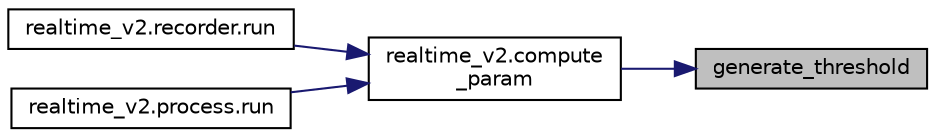 digraph "generate_threshold"
{
 // LATEX_PDF_SIZE
  edge [fontname="Helvetica",fontsize="10",labelfontname="Helvetica",labelfontsize="10"];
  node [fontname="Helvetica",fontsize="10",shape=record];
  rankdir="RL";
  Node1 [label="generate_threshold",height=0.2,width=0.4,color="black", fillcolor="grey75", style="filled", fontcolor="black",tooltip=" "];
  Node1 -> Node2 [dir="back",color="midnightblue",fontsize="10",style="solid",fontname="Helvetica"];
  Node2 [label="realtime_v2.compute\l_param",height=0.2,width=0.4,color="black", fillcolor="white", style="filled",URL="$namespacerealtime__v2.html#a4542f30081af188adf80095ea27ba91a",tooltip=" "];
  Node2 -> Node3 [dir="back",color="midnightblue",fontsize="10",style="solid",fontname="Helvetica"];
  Node3 [label="realtime_v2.recorder.run",height=0.2,width=0.4,color="black", fillcolor="white", style="filled",URL="$classrealtime__v2_1_1recorder.html#ad22709b2e67308af35f55680d5a026e0",tooltip=" "];
  Node2 -> Node4 [dir="back",color="midnightblue",fontsize="10",style="solid",fontname="Helvetica"];
  Node4 [label="realtime_v2.process.run",height=0.2,width=0.4,color="black", fillcolor="white", style="filled",URL="$classrealtime__v2_1_1process.html#ad22709b2e67308af35f55680d5a026e0",tooltip=" "];
}
